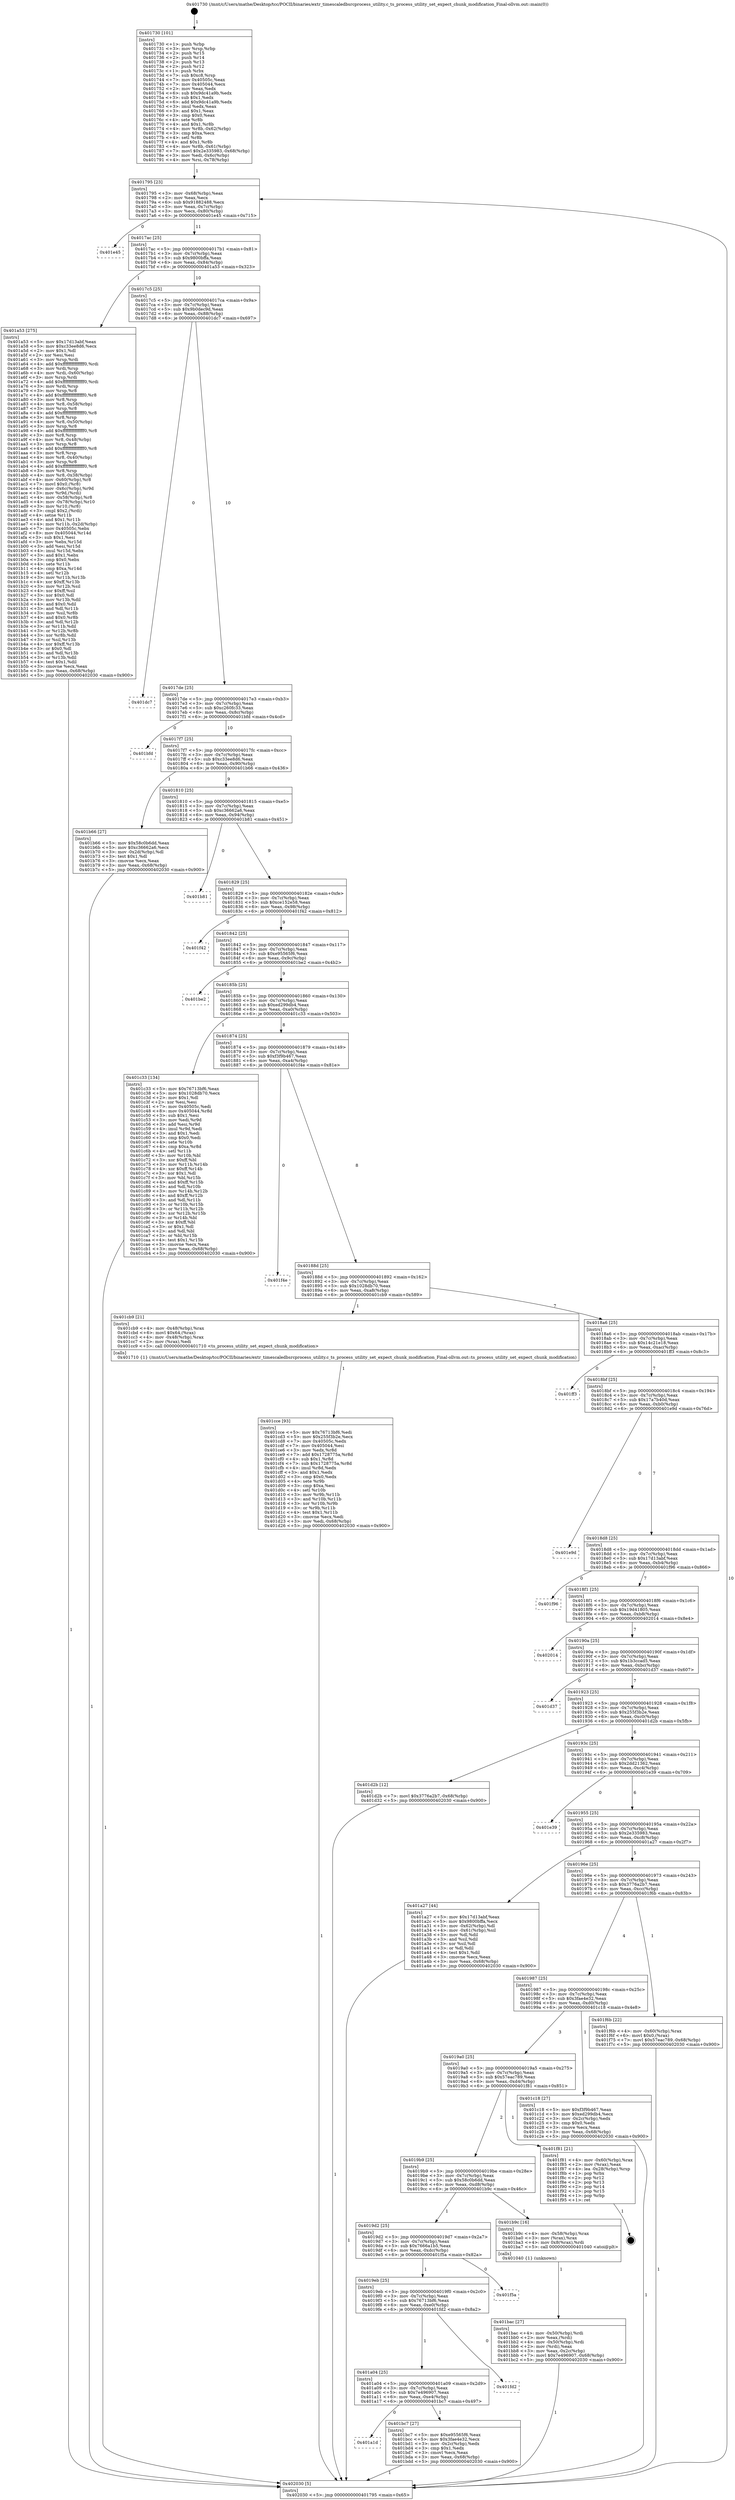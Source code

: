 digraph "0x401730" {
  label = "0x401730 (/mnt/c/Users/mathe/Desktop/tcc/POCII/binaries/extr_timescaledbsrcprocess_utility.c_ts_process_utility_set_expect_chunk_modification_Final-ollvm.out::main(0))"
  labelloc = "t"
  node[shape=record]

  Entry [label="",width=0.3,height=0.3,shape=circle,fillcolor=black,style=filled]
  "0x401795" [label="{
     0x401795 [23]\l
     | [instrs]\l
     &nbsp;&nbsp;0x401795 \<+3\>: mov -0x68(%rbp),%eax\l
     &nbsp;&nbsp;0x401798 \<+2\>: mov %eax,%ecx\l
     &nbsp;&nbsp;0x40179a \<+6\>: sub $0x91882488,%ecx\l
     &nbsp;&nbsp;0x4017a0 \<+3\>: mov %eax,-0x7c(%rbp)\l
     &nbsp;&nbsp;0x4017a3 \<+3\>: mov %ecx,-0x80(%rbp)\l
     &nbsp;&nbsp;0x4017a6 \<+6\>: je 0000000000401e45 \<main+0x715\>\l
  }"]
  "0x401e45" [label="{
     0x401e45\l
  }", style=dashed]
  "0x4017ac" [label="{
     0x4017ac [25]\l
     | [instrs]\l
     &nbsp;&nbsp;0x4017ac \<+5\>: jmp 00000000004017b1 \<main+0x81\>\l
     &nbsp;&nbsp;0x4017b1 \<+3\>: mov -0x7c(%rbp),%eax\l
     &nbsp;&nbsp;0x4017b4 \<+5\>: sub $0x9800bffa,%eax\l
     &nbsp;&nbsp;0x4017b9 \<+6\>: mov %eax,-0x84(%rbp)\l
     &nbsp;&nbsp;0x4017bf \<+6\>: je 0000000000401a53 \<main+0x323\>\l
  }"]
  Exit [label="",width=0.3,height=0.3,shape=circle,fillcolor=black,style=filled,peripheries=2]
  "0x401a53" [label="{
     0x401a53 [275]\l
     | [instrs]\l
     &nbsp;&nbsp;0x401a53 \<+5\>: mov $0x17d13abf,%eax\l
     &nbsp;&nbsp;0x401a58 \<+5\>: mov $0xc33ee8d6,%ecx\l
     &nbsp;&nbsp;0x401a5d \<+2\>: mov $0x1,%dl\l
     &nbsp;&nbsp;0x401a5f \<+2\>: xor %esi,%esi\l
     &nbsp;&nbsp;0x401a61 \<+3\>: mov %rsp,%rdi\l
     &nbsp;&nbsp;0x401a64 \<+4\>: add $0xfffffffffffffff0,%rdi\l
     &nbsp;&nbsp;0x401a68 \<+3\>: mov %rdi,%rsp\l
     &nbsp;&nbsp;0x401a6b \<+4\>: mov %rdi,-0x60(%rbp)\l
     &nbsp;&nbsp;0x401a6f \<+3\>: mov %rsp,%rdi\l
     &nbsp;&nbsp;0x401a72 \<+4\>: add $0xfffffffffffffff0,%rdi\l
     &nbsp;&nbsp;0x401a76 \<+3\>: mov %rdi,%rsp\l
     &nbsp;&nbsp;0x401a79 \<+3\>: mov %rsp,%r8\l
     &nbsp;&nbsp;0x401a7c \<+4\>: add $0xfffffffffffffff0,%r8\l
     &nbsp;&nbsp;0x401a80 \<+3\>: mov %r8,%rsp\l
     &nbsp;&nbsp;0x401a83 \<+4\>: mov %r8,-0x58(%rbp)\l
     &nbsp;&nbsp;0x401a87 \<+3\>: mov %rsp,%r8\l
     &nbsp;&nbsp;0x401a8a \<+4\>: add $0xfffffffffffffff0,%r8\l
     &nbsp;&nbsp;0x401a8e \<+3\>: mov %r8,%rsp\l
     &nbsp;&nbsp;0x401a91 \<+4\>: mov %r8,-0x50(%rbp)\l
     &nbsp;&nbsp;0x401a95 \<+3\>: mov %rsp,%r8\l
     &nbsp;&nbsp;0x401a98 \<+4\>: add $0xfffffffffffffff0,%r8\l
     &nbsp;&nbsp;0x401a9c \<+3\>: mov %r8,%rsp\l
     &nbsp;&nbsp;0x401a9f \<+4\>: mov %r8,-0x48(%rbp)\l
     &nbsp;&nbsp;0x401aa3 \<+3\>: mov %rsp,%r8\l
     &nbsp;&nbsp;0x401aa6 \<+4\>: add $0xfffffffffffffff0,%r8\l
     &nbsp;&nbsp;0x401aaa \<+3\>: mov %r8,%rsp\l
     &nbsp;&nbsp;0x401aad \<+4\>: mov %r8,-0x40(%rbp)\l
     &nbsp;&nbsp;0x401ab1 \<+3\>: mov %rsp,%r8\l
     &nbsp;&nbsp;0x401ab4 \<+4\>: add $0xfffffffffffffff0,%r8\l
     &nbsp;&nbsp;0x401ab8 \<+3\>: mov %r8,%rsp\l
     &nbsp;&nbsp;0x401abb \<+4\>: mov %r8,-0x38(%rbp)\l
     &nbsp;&nbsp;0x401abf \<+4\>: mov -0x60(%rbp),%r8\l
     &nbsp;&nbsp;0x401ac3 \<+7\>: movl $0x0,(%r8)\l
     &nbsp;&nbsp;0x401aca \<+4\>: mov -0x6c(%rbp),%r9d\l
     &nbsp;&nbsp;0x401ace \<+3\>: mov %r9d,(%rdi)\l
     &nbsp;&nbsp;0x401ad1 \<+4\>: mov -0x58(%rbp),%r8\l
     &nbsp;&nbsp;0x401ad5 \<+4\>: mov -0x78(%rbp),%r10\l
     &nbsp;&nbsp;0x401ad9 \<+3\>: mov %r10,(%r8)\l
     &nbsp;&nbsp;0x401adc \<+3\>: cmpl $0x2,(%rdi)\l
     &nbsp;&nbsp;0x401adf \<+4\>: setne %r11b\l
     &nbsp;&nbsp;0x401ae3 \<+4\>: and $0x1,%r11b\l
     &nbsp;&nbsp;0x401ae7 \<+4\>: mov %r11b,-0x2d(%rbp)\l
     &nbsp;&nbsp;0x401aeb \<+7\>: mov 0x40505c,%ebx\l
     &nbsp;&nbsp;0x401af2 \<+8\>: mov 0x405044,%r14d\l
     &nbsp;&nbsp;0x401afa \<+3\>: sub $0x1,%esi\l
     &nbsp;&nbsp;0x401afd \<+3\>: mov %ebx,%r15d\l
     &nbsp;&nbsp;0x401b00 \<+3\>: add %esi,%r15d\l
     &nbsp;&nbsp;0x401b03 \<+4\>: imul %r15d,%ebx\l
     &nbsp;&nbsp;0x401b07 \<+3\>: and $0x1,%ebx\l
     &nbsp;&nbsp;0x401b0a \<+3\>: cmp $0x0,%ebx\l
     &nbsp;&nbsp;0x401b0d \<+4\>: sete %r11b\l
     &nbsp;&nbsp;0x401b11 \<+4\>: cmp $0xa,%r14d\l
     &nbsp;&nbsp;0x401b15 \<+4\>: setl %r12b\l
     &nbsp;&nbsp;0x401b19 \<+3\>: mov %r11b,%r13b\l
     &nbsp;&nbsp;0x401b1c \<+4\>: xor $0xff,%r13b\l
     &nbsp;&nbsp;0x401b20 \<+3\>: mov %r12b,%sil\l
     &nbsp;&nbsp;0x401b23 \<+4\>: xor $0xff,%sil\l
     &nbsp;&nbsp;0x401b27 \<+3\>: xor $0x0,%dl\l
     &nbsp;&nbsp;0x401b2a \<+3\>: mov %r13b,%dil\l
     &nbsp;&nbsp;0x401b2d \<+4\>: and $0x0,%dil\l
     &nbsp;&nbsp;0x401b31 \<+3\>: and %dl,%r11b\l
     &nbsp;&nbsp;0x401b34 \<+3\>: mov %sil,%r8b\l
     &nbsp;&nbsp;0x401b37 \<+4\>: and $0x0,%r8b\l
     &nbsp;&nbsp;0x401b3b \<+3\>: and %dl,%r12b\l
     &nbsp;&nbsp;0x401b3e \<+3\>: or %r11b,%dil\l
     &nbsp;&nbsp;0x401b41 \<+3\>: or %r12b,%r8b\l
     &nbsp;&nbsp;0x401b44 \<+3\>: xor %r8b,%dil\l
     &nbsp;&nbsp;0x401b47 \<+3\>: or %sil,%r13b\l
     &nbsp;&nbsp;0x401b4a \<+4\>: xor $0xff,%r13b\l
     &nbsp;&nbsp;0x401b4e \<+3\>: or $0x0,%dl\l
     &nbsp;&nbsp;0x401b51 \<+3\>: and %dl,%r13b\l
     &nbsp;&nbsp;0x401b54 \<+3\>: or %r13b,%dil\l
     &nbsp;&nbsp;0x401b57 \<+4\>: test $0x1,%dil\l
     &nbsp;&nbsp;0x401b5b \<+3\>: cmovne %ecx,%eax\l
     &nbsp;&nbsp;0x401b5e \<+3\>: mov %eax,-0x68(%rbp)\l
     &nbsp;&nbsp;0x401b61 \<+5\>: jmp 0000000000402030 \<main+0x900\>\l
  }"]
  "0x4017c5" [label="{
     0x4017c5 [25]\l
     | [instrs]\l
     &nbsp;&nbsp;0x4017c5 \<+5\>: jmp 00000000004017ca \<main+0x9a\>\l
     &nbsp;&nbsp;0x4017ca \<+3\>: mov -0x7c(%rbp),%eax\l
     &nbsp;&nbsp;0x4017cd \<+5\>: sub $0x9b0dec9d,%eax\l
     &nbsp;&nbsp;0x4017d2 \<+6\>: mov %eax,-0x88(%rbp)\l
     &nbsp;&nbsp;0x4017d8 \<+6\>: je 0000000000401dc7 \<main+0x697\>\l
  }"]
  "0x401cce" [label="{
     0x401cce [93]\l
     | [instrs]\l
     &nbsp;&nbsp;0x401cce \<+5\>: mov $0x76713bf6,%edi\l
     &nbsp;&nbsp;0x401cd3 \<+5\>: mov $0x255f3b2e,%ecx\l
     &nbsp;&nbsp;0x401cd8 \<+7\>: mov 0x40505c,%edx\l
     &nbsp;&nbsp;0x401cdf \<+7\>: mov 0x405044,%esi\l
     &nbsp;&nbsp;0x401ce6 \<+3\>: mov %edx,%r8d\l
     &nbsp;&nbsp;0x401ce9 \<+7\>: add $0x1728775a,%r8d\l
     &nbsp;&nbsp;0x401cf0 \<+4\>: sub $0x1,%r8d\l
     &nbsp;&nbsp;0x401cf4 \<+7\>: sub $0x1728775a,%r8d\l
     &nbsp;&nbsp;0x401cfb \<+4\>: imul %r8d,%edx\l
     &nbsp;&nbsp;0x401cff \<+3\>: and $0x1,%edx\l
     &nbsp;&nbsp;0x401d02 \<+3\>: cmp $0x0,%edx\l
     &nbsp;&nbsp;0x401d05 \<+4\>: sete %r9b\l
     &nbsp;&nbsp;0x401d09 \<+3\>: cmp $0xa,%esi\l
     &nbsp;&nbsp;0x401d0c \<+4\>: setl %r10b\l
     &nbsp;&nbsp;0x401d10 \<+3\>: mov %r9b,%r11b\l
     &nbsp;&nbsp;0x401d13 \<+3\>: and %r10b,%r11b\l
     &nbsp;&nbsp;0x401d16 \<+3\>: xor %r10b,%r9b\l
     &nbsp;&nbsp;0x401d19 \<+3\>: or %r9b,%r11b\l
     &nbsp;&nbsp;0x401d1c \<+4\>: test $0x1,%r11b\l
     &nbsp;&nbsp;0x401d20 \<+3\>: cmovne %ecx,%edi\l
     &nbsp;&nbsp;0x401d23 \<+3\>: mov %edi,-0x68(%rbp)\l
     &nbsp;&nbsp;0x401d26 \<+5\>: jmp 0000000000402030 \<main+0x900\>\l
  }"]
  "0x401dc7" [label="{
     0x401dc7\l
  }", style=dashed]
  "0x4017de" [label="{
     0x4017de [25]\l
     | [instrs]\l
     &nbsp;&nbsp;0x4017de \<+5\>: jmp 00000000004017e3 \<main+0xb3\>\l
     &nbsp;&nbsp;0x4017e3 \<+3\>: mov -0x7c(%rbp),%eax\l
     &nbsp;&nbsp;0x4017e6 \<+5\>: sub $0xc260fc33,%eax\l
     &nbsp;&nbsp;0x4017eb \<+6\>: mov %eax,-0x8c(%rbp)\l
     &nbsp;&nbsp;0x4017f1 \<+6\>: je 0000000000401bfd \<main+0x4cd\>\l
  }"]
  "0x401a1d" [label="{
     0x401a1d\l
  }", style=dashed]
  "0x401bfd" [label="{
     0x401bfd\l
  }", style=dashed]
  "0x4017f7" [label="{
     0x4017f7 [25]\l
     | [instrs]\l
     &nbsp;&nbsp;0x4017f7 \<+5\>: jmp 00000000004017fc \<main+0xcc\>\l
     &nbsp;&nbsp;0x4017fc \<+3\>: mov -0x7c(%rbp),%eax\l
     &nbsp;&nbsp;0x4017ff \<+5\>: sub $0xc33ee8d6,%eax\l
     &nbsp;&nbsp;0x401804 \<+6\>: mov %eax,-0x90(%rbp)\l
     &nbsp;&nbsp;0x40180a \<+6\>: je 0000000000401b66 \<main+0x436\>\l
  }"]
  "0x401bc7" [label="{
     0x401bc7 [27]\l
     | [instrs]\l
     &nbsp;&nbsp;0x401bc7 \<+5\>: mov $0xe95565f6,%eax\l
     &nbsp;&nbsp;0x401bcc \<+5\>: mov $0x3fae4e32,%ecx\l
     &nbsp;&nbsp;0x401bd1 \<+3\>: mov -0x2c(%rbp),%edx\l
     &nbsp;&nbsp;0x401bd4 \<+3\>: cmp $0x1,%edx\l
     &nbsp;&nbsp;0x401bd7 \<+3\>: cmovl %ecx,%eax\l
     &nbsp;&nbsp;0x401bda \<+3\>: mov %eax,-0x68(%rbp)\l
     &nbsp;&nbsp;0x401bdd \<+5\>: jmp 0000000000402030 \<main+0x900\>\l
  }"]
  "0x401b66" [label="{
     0x401b66 [27]\l
     | [instrs]\l
     &nbsp;&nbsp;0x401b66 \<+5\>: mov $0x58c0b6dd,%eax\l
     &nbsp;&nbsp;0x401b6b \<+5\>: mov $0xc36662a6,%ecx\l
     &nbsp;&nbsp;0x401b70 \<+3\>: mov -0x2d(%rbp),%dl\l
     &nbsp;&nbsp;0x401b73 \<+3\>: test $0x1,%dl\l
     &nbsp;&nbsp;0x401b76 \<+3\>: cmovne %ecx,%eax\l
     &nbsp;&nbsp;0x401b79 \<+3\>: mov %eax,-0x68(%rbp)\l
     &nbsp;&nbsp;0x401b7c \<+5\>: jmp 0000000000402030 \<main+0x900\>\l
  }"]
  "0x401810" [label="{
     0x401810 [25]\l
     | [instrs]\l
     &nbsp;&nbsp;0x401810 \<+5\>: jmp 0000000000401815 \<main+0xe5\>\l
     &nbsp;&nbsp;0x401815 \<+3\>: mov -0x7c(%rbp),%eax\l
     &nbsp;&nbsp;0x401818 \<+5\>: sub $0xc36662a6,%eax\l
     &nbsp;&nbsp;0x40181d \<+6\>: mov %eax,-0x94(%rbp)\l
     &nbsp;&nbsp;0x401823 \<+6\>: je 0000000000401b81 \<main+0x451\>\l
  }"]
  "0x401a04" [label="{
     0x401a04 [25]\l
     | [instrs]\l
     &nbsp;&nbsp;0x401a04 \<+5\>: jmp 0000000000401a09 \<main+0x2d9\>\l
     &nbsp;&nbsp;0x401a09 \<+3\>: mov -0x7c(%rbp),%eax\l
     &nbsp;&nbsp;0x401a0c \<+5\>: sub $0x7e496907,%eax\l
     &nbsp;&nbsp;0x401a11 \<+6\>: mov %eax,-0xe4(%rbp)\l
     &nbsp;&nbsp;0x401a17 \<+6\>: je 0000000000401bc7 \<main+0x497\>\l
  }"]
  "0x401b81" [label="{
     0x401b81\l
  }", style=dashed]
  "0x401829" [label="{
     0x401829 [25]\l
     | [instrs]\l
     &nbsp;&nbsp;0x401829 \<+5\>: jmp 000000000040182e \<main+0xfe\>\l
     &nbsp;&nbsp;0x40182e \<+3\>: mov -0x7c(%rbp),%eax\l
     &nbsp;&nbsp;0x401831 \<+5\>: sub $0xce152e58,%eax\l
     &nbsp;&nbsp;0x401836 \<+6\>: mov %eax,-0x98(%rbp)\l
     &nbsp;&nbsp;0x40183c \<+6\>: je 0000000000401f42 \<main+0x812\>\l
  }"]
  "0x401fd2" [label="{
     0x401fd2\l
  }", style=dashed]
  "0x401f42" [label="{
     0x401f42\l
  }", style=dashed]
  "0x401842" [label="{
     0x401842 [25]\l
     | [instrs]\l
     &nbsp;&nbsp;0x401842 \<+5\>: jmp 0000000000401847 \<main+0x117\>\l
     &nbsp;&nbsp;0x401847 \<+3\>: mov -0x7c(%rbp),%eax\l
     &nbsp;&nbsp;0x40184a \<+5\>: sub $0xe95565f6,%eax\l
     &nbsp;&nbsp;0x40184f \<+6\>: mov %eax,-0x9c(%rbp)\l
     &nbsp;&nbsp;0x401855 \<+6\>: je 0000000000401be2 \<main+0x4b2\>\l
  }"]
  "0x4019eb" [label="{
     0x4019eb [25]\l
     | [instrs]\l
     &nbsp;&nbsp;0x4019eb \<+5\>: jmp 00000000004019f0 \<main+0x2c0\>\l
     &nbsp;&nbsp;0x4019f0 \<+3\>: mov -0x7c(%rbp),%eax\l
     &nbsp;&nbsp;0x4019f3 \<+5\>: sub $0x76713bf6,%eax\l
     &nbsp;&nbsp;0x4019f8 \<+6\>: mov %eax,-0xe0(%rbp)\l
     &nbsp;&nbsp;0x4019fe \<+6\>: je 0000000000401fd2 \<main+0x8a2\>\l
  }"]
  "0x401be2" [label="{
     0x401be2\l
  }", style=dashed]
  "0x40185b" [label="{
     0x40185b [25]\l
     | [instrs]\l
     &nbsp;&nbsp;0x40185b \<+5\>: jmp 0000000000401860 \<main+0x130\>\l
     &nbsp;&nbsp;0x401860 \<+3\>: mov -0x7c(%rbp),%eax\l
     &nbsp;&nbsp;0x401863 \<+5\>: sub $0xed299db4,%eax\l
     &nbsp;&nbsp;0x401868 \<+6\>: mov %eax,-0xa0(%rbp)\l
     &nbsp;&nbsp;0x40186e \<+6\>: je 0000000000401c33 \<main+0x503\>\l
  }"]
  "0x401f5a" [label="{
     0x401f5a\l
  }", style=dashed]
  "0x401c33" [label="{
     0x401c33 [134]\l
     | [instrs]\l
     &nbsp;&nbsp;0x401c33 \<+5\>: mov $0x76713bf6,%eax\l
     &nbsp;&nbsp;0x401c38 \<+5\>: mov $0x1028db70,%ecx\l
     &nbsp;&nbsp;0x401c3d \<+2\>: mov $0x1,%dl\l
     &nbsp;&nbsp;0x401c3f \<+2\>: xor %esi,%esi\l
     &nbsp;&nbsp;0x401c41 \<+7\>: mov 0x40505c,%edi\l
     &nbsp;&nbsp;0x401c48 \<+8\>: mov 0x405044,%r8d\l
     &nbsp;&nbsp;0x401c50 \<+3\>: sub $0x1,%esi\l
     &nbsp;&nbsp;0x401c53 \<+3\>: mov %edi,%r9d\l
     &nbsp;&nbsp;0x401c56 \<+3\>: add %esi,%r9d\l
     &nbsp;&nbsp;0x401c59 \<+4\>: imul %r9d,%edi\l
     &nbsp;&nbsp;0x401c5d \<+3\>: and $0x1,%edi\l
     &nbsp;&nbsp;0x401c60 \<+3\>: cmp $0x0,%edi\l
     &nbsp;&nbsp;0x401c63 \<+4\>: sete %r10b\l
     &nbsp;&nbsp;0x401c67 \<+4\>: cmp $0xa,%r8d\l
     &nbsp;&nbsp;0x401c6b \<+4\>: setl %r11b\l
     &nbsp;&nbsp;0x401c6f \<+3\>: mov %r10b,%bl\l
     &nbsp;&nbsp;0x401c72 \<+3\>: xor $0xff,%bl\l
     &nbsp;&nbsp;0x401c75 \<+3\>: mov %r11b,%r14b\l
     &nbsp;&nbsp;0x401c78 \<+4\>: xor $0xff,%r14b\l
     &nbsp;&nbsp;0x401c7c \<+3\>: xor $0x1,%dl\l
     &nbsp;&nbsp;0x401c7f \<+3\>: mov %bl,%r15b\l
     &nbsp;&nbsp;0x401c82 \<+4\>: and $0xff,%r15b\l
     &nbsp;&nbsp;0x401c86 \<+3\>: and %dl,%r10b\l
     &nbsp;&nbsp;0x401c89 \<+3\>: mov %r14b,%r12b\l
     &nbsp;&nbsp;0x401c8c \<+4\>: and $0xff,%r12b\l
     &nbsp;&nbsp;0x401c90 \<+3\>: and %dl,%r11b\l
     &nbsp;&nbsp;0x401c93 \<+3\>: or %r10b,%r15b\l
     &nbsp;&nbsp;0x401c96 \<+3\>: or %r11b,%r12b\l
     &nbsp;&nbsp;0x401c99 \<+3\>: xor %r12b,%r15b\l
     &nbsp;&nbsp;0x401c9c \<+3\>: or %r14b,%bl\l
     &nbsp;&nbsp;0x401c9f \<+3\>: xor $0xff,%bl\l
     &nbsp;&nbsp;0x401ca2 \<+3\>: or $0x1,%dl\l
     &nbsp;&nbsp;0x401ca5 \<+2\>: and %dl,%bl\l
     &nbsp;&nbsp;0x401ca7 \<+3\>: or %bl,%r15b\l
     &nbsp;&nbsp;0x401caa \<+4\>: test $0x1,%r15b\l
     &nbsp;&nbsp;0x401cae \<+3\>: cmovne %ecx,%eax\l
     &nbsp;&nbsp;0x401cb1 \<+3\>: mov %eax,-0x68(%rbp)\l
     &nbsp;&nbsp;0x401cb4 \<+5\>: jmp 0000000000402030 \<main+0x900\>\l
  }"]
  "0x401874" [label="{
     0x401874 [25]\l
     | [instrs]\l
     &nbsp;&nbsp;0x401874 \<+5\>: jmp 0000000000401879 \<main+0x149\>\l
     &nbsp;&nbsp;0x401879 \<+3\>: mov -0x7c(%rbp),%eax\l
     &nbsp;&nbsp;0x40187c \<+5\>: sub $0xf3f9b467,%eax\l
     &nbsp;&nbsp;0x401881 \<+6\>: mov %eax,-0xa4(%rbp)\l
     &nbsp;&nbsp;0x401887 \<+6\>: je 0000000000401f4e \<main+0x81e\>\l
  }"]
  "0x401bac" [label="{
     0x401bac [27]\l
     | [instrs]\l
     &nbsp;&nbsp;0x401bac \<+4\>: mov -0x50(%rbp),%rdi\l
     &nbsp;&nbsp;0x401bb0 \<+2\>: mov %eax,(%rdi)\l
     &nbsp;&nbsp;0x401bb2 \<+4\>: mov -0x50(%rbp),%rdi\l
     &nbsp;&nbsp;0x401bb6 \<+2\>: mov (%rdi),%eax\l
     &nbsp;&nbsp;0x401bb8 \<+3\>: mov %eax,-0x2c(%rbp)\l
     &nbsp;&nbsp;0x401bbb \<+7\>: movl $0x7e496907,-0x68(%rbp)\l
     &nbsp;&nbsp;0x401bc2 \<+5\>: jmp 0000000000402030 \<main+0x900\>\l
  }"]
  "0x401f4e" [label="{
     0x401f4e\l
  }", style=dashed]
  "0x40188d" [label="{
     0x40188d [25]\l
     | [instrs]\l
     &nbsp;&nbsp;0x40188d \<+5\>: jmp 0000000000401892 \<main+0x162\>\l
     &nbsp;&nbsp;0x401892 \<+3\>: mov -0x7c(%rbp),%eax\l
     &nbsp;&nbsp;0x401895 \<+5\>: sub $0x1028db70,%eax\l
     &nbsp;&nbsp;0x40189a \<+6\>: mov %eax,-0xa8(%rbp)\l
     &nbsp;&nbsp;0x4018a0 \<+6\>: je 0000000000401cb9 \<main+0x589\>\l
  }"]
  "0x4019d2" [label="{
     0x4019d2 [25]\l
     | [instrs]\l
     &nbsp;&nbsp;0x4019d2 \<+5\>: jmp 00000000004019d7 \<main+0x2a7\>\l
     &nbsp;&nbsp;0x4019d7 \<+3\>: mov -0x7c(%rbp),%eax\l
     &nbsp;&nbsp;0x4019da \<+5\>: sub $0x7666a1b5,%eax\l
     &nbsp;&nbsp;0x4019df \<+6\>: mov %eax,-0xdc(%rbp)\l
     &nbsp;&nbsp;0x4019e5 \<+6\>: je 0000000000401f5a \<main+0x82a\>\l
  }"]
  "0x401cb9" [label="{
     0x401cb9 [21]\l
     | [instrs]\l
     &nbsp;&nbsp;0x401cb9 \<+4\>: mov -0x48(%rbp),%rax\l
     &nbsp;&nbsp;0x401cbd \<+6\>: movl $0x64,(%rax)\l
     &nbsp;&nbsp;0x401cc3 \<+4\>: mov -0x48(%rbp),%rax\l
     &nbsp;&nbsp;0x401cc7 \<+2\>: mov (%rax),%edi\l
     &nbsp;&nbsp;0x401cc9 \<+5\>: call 0000000000401710 \<ts_process_utility_set_expect_chunk_modification\>\l
     | [calls]\l
     &nbsp;&nbsp;0x401710 \{1\} (/mnt/c/Users/mathe/Desktop/tcc/POCII/binaries/extr_timescaledbsrcprocess_utility.c_ts_process_utility_set_expect_chunk_modification_Final-ollvm.out::ts_process_utility_set_expect_chunk_modification)\l
  }"]
  "0x4018a6" [label="{
     0x4018a6 [25]\l
     | [instrs]\l
     &nbsp;&nbsp;0x4018a6 \<+5\>: jmp 00000000004018ab \<main+0x17b\>\l
     &nbsp;&nbsp;0x4018ab \<+3\>: mov -0x7c(%rbp),%eax\l
     &nbsp;&nbsp;0x4018ae \<+5\>: sub $0x14c21e18,%eax\l
     &nbsp;&nbsp;0x4018b3 \<+6\>: mov %eax,-0xac(%rbp)\l
     &nbsp;&nbsp;0x4018b9 \<+6\>: je 0000000000401ff3 \<main+0x8c3\>\l
  }"]
  "0x401b9c" [label="{
     0x401b9c [16]\l
     | [instrs]\l
     &nbsp;&nbsp;0x401b9c \<+4\>: mov -0x58(%rbp),%rax\l
     &nbsp;&nbsp;0x401ba0 \<+3\>: mov (%rax),%rax\l
     &nbsp;&nbsp;0x401ba3 \<+4\>: mov 0x8(%rax),%rdi\l
     &nbsp;&nbsp;0x401ba7 \<+5\>: call 0000000000401040 \<atoi@plt\>\l
     | [calls]\l
     &nbsp;&nbsp;0x401040 \{1\} (unknown)\l
  }"]
  "0x401ff3" [label="{
     0x401ff3\l
  }", style=dashed]
  "0x4018bf" [label="{
     0x4018bf [25]\l
     | [instrs]\l
     &nbsp;&nbsp;0x4018bf \<+5\>: jmp 00000000004018c4 \<main+0x194\>\l
     &nbsp;&nbsp;0x4018c4 \<+3\>: mov -0x7c(%rbp),%eax\l
     &nbsp;&nbsp;0x4018c7 \<+5\>: sub $0x17a7b40d,%eax\l
     &nbsp;&nbsp;0x4018cc \<+6\>: mov %eax,-0xb0(%rbp)\l
     &nbsp;&nbsp;0x4018d2 \<+6\>: je 0000000000401e9d \<main+0x76d\>\l
  }"]
  "0x4019b9" [label="{
     0x4019b9 [25]\l
     | [instrs]\l
     &nbsp;&nbsp;0x4019b9 \<+5\>: jmp 00000000004019be \<main+0x28e\>\l
     &nbsp;&nbsp;0x4019be \<+3\>: mov -0x7c(%rbp),%eax\l
     &nbsp;&nbsp;0x4019c1 \<+5\>: sub $0x58c0b6dd,%eax\l
     &nbsp;&nbsp;0x4019c6 \<+6\>: mov %eax,-0xd8(%rbp)\l
     &nbsp;&nbsp;0x4019cc \<+6\>: je 0000000000401b9c \<main+0x46c\>\l
  }"]
  "0x401e9d" [label="{
     0x401e9d\l
  }", style=dashed]
  "0x4018d8" [label="{
     0x4018d8 [25]\l
     | [instrs]\l
     &nbsp;&nbsp;0x4018d8 \<+5\>: jmp 00000000004018dd \<main+0x1ad\>\l
     &nbsp;&nbsp;0x4018dd \<+3\>: mov -0x7c(%rbp),%eax\l
     &nbsp;&nbsp;0x4018e0 \<+5\>: sub $0x17d13abf,%eax\l
     &nbsp;&nbsp;0x4018e5 \<+6\>: mov %eax,-0xb4(%rbp)\l
     &nbsp;&nbsp;0x4018eb \<+6\>: je 0000000000401f96 \<main+0x866\>\l
  }"]
  "0x401f81" [label="{
     0x401f81 [21]\l
     | [instrs]\l
     &nbsp;&nbsp;0x401f81 \<+4\>: mov -0x60(%rbp),%rax\l
     &nbsp;&nbsp;0x401f85 \<+2\>: mov (%rax),%eax\l
     &nbsp;&nbsp;0x401f87 \<+4\>: lea -0x28(%rbp),%rsp\l
     &nbsp;&nbsp;0x401f8b \<+1\>: pop %rbx\l
     &nbsp;&nbsp;0x401f8c \<+2\>: pop %r12\l
     &nbsp;&nbsp;0x401f8e \<+2\>: pop %r13\l
     &nbsp;&nbsp;0x401f90 \<+2\>: pop %r14\l
     &nbsp;&nbsp;0x401f92 \<+2\>: pop %r15\l
     &nbsp;&nbsp;0x401f94 \<+1\>: pop %rbp\l
     &nbsp;&nbsp;0x401f95 \<+1\>: ret\l
  }"]
  "0x401f96" [label="{
     0x401f96\l
  }", style=dashed]
  "0x4018f1" [label="{
     0x4018f1 [25]\l
     | [instrs]\l
     &nbsp;&nbsp;0x4018f1 \<+5\>: jmp 00000000004018f6 \<main+0x1c6\>\l
     &nbsp;&nbsp;0x4018f6 \<+3\>: mov -0x7c(%rbp),%eax\l
     &nbsp;&nbsp;0x4018f9 \<+5\>: sub $0x19d41805,%eax\l
     &nbsp;&nbsp;0x4018fe \<+6\>: mov %eax,-0xb8(%rbp)\l
     &nbsp;&nbsp;0x401904 \<+6\>: je 0000000000402014 \<main+0x8e4\>\l
  }"]
  "0x4019a0" [label="{
     0x4019a0 [25]\l
     | [instrs]\l
     &nbsp;&nbsp;0x4019a0 \<+5\>: jmp 00000000004019a5 \<main+0x275\>\l
     &nbsp;&nbsp;0x4019a5 \<+3\>: mov -0x7c(%rbp),%eax\l
     &nbsp;&nbsp;0x4019a8 \<+5\>: sub $0x57eac789,%eax\l
     &nbsp;&nbsp;0x4019ad \<+6\>: mov %eax,-0xd4(%rbp)\l
     &nbsp;&nbsp;0x4019b3 \<+6\>: je 0000000000401f81 \<main+0x851\>\l
  }"]
  "0x402014" [label="{
     0x402014\l
  }", style=dashed]
  "0x40190a" [label="{
     0x40190a [25]\l
     | [instrs]\l
     &nbsp;&nbsp;0x40190a \<+5\>: jmp 000000000040190f \<main+0x1df\>\l
     &nbsp;&nbsp;0x40190f \<+3\>: mov -0x7c(%rbp),%eax\l
     &nbsp;&nbsp;0x401912 \<+5\>: sub $0x1b3ccad5,%eax\l
     &nbsp;&nbsp;0x401917 \<+6\>: mov %eax,-0xbc(%rbp)\l
     &nbsp;&nbsp;0x40191d \<+6\>: je 0000000000401d37 \<main+0x607\>\l
  }"]
  "0x401c18" [label="{
     0x401c18 [27]\l
     | [instrs]\l
     &nbsp;&nbsp;0x401c18 \<+5\>: mov $0xf3f9b467,%eax\l
     &nbsp;&nbsp;0x401c1d \<+5\>: mov $0xed299db4,%ecx\l
     &nbsp;&nbsp;0x401c22 \<+3\>: mov -0x2c(%rbp),%edx\l
     &nbsp;&nbsp;0x401c25 \<+3\>: cmp $0x0,%edx\l
     &nbsp;&nbsp;0x401c28 \<+3\>: cmove %ecx,%eax\l
     &nbsp;&nbsp;0x401c2b \<+3\>: mov %eax,-0x68(%rbp)\l
     &nbsp;&nbsp;0x401c2e \<+5\>: jmp 0000000000402030 \<main+0x900\>\l
  }"]
  "0x401d37" [label="{
     0x401d37\l
  }", style=dashed]
  "0x401923" [label="{
     0x401923 [25]\l
     | [instrs]\l
     &nbsp;&nbsp;0x401923 \<+5\>: jmp 0000000000401928 \<main+0x1f8\>\l
     &nbsp;&nbsp;0x401928 \<+3\>: mov -0x7c(%rbp),%eax\l
     &nbsp;&nbsp;0x40192b \<+5\>: sub $0x255f3b2e,%eax\l
     &nbsp;&nbsp;0x401930 \<+6\>: mov %eax,-0xc0(%rbp)\l
     &nbsp;&nbsp;0x401936 \<+6\>: je 0000000000401d2b \<main+0x5fb\>\l
  }"]
  "0x401987" [label="{
     0x401987 [25]\l
     | [instrs]\l
     &nbsp;&nbsp;0x401987 \<+5\>: jmp 000000000040198c \<main+0x25c\>\l
     &nbsp;&nbsp;0x40198c \<+3\>: mov -0x7c(%rbp),%eax\l
     &nbsp;&nbsp;0x40198f \<+5\>: sub $0x3fae4e32,%eax\l
     &nbsp;&nbsp;0x401994 \<+6\>: mov %eax,-0xd0(%rbp)\l
     &nbsp;&nbsp;0x40199a \<+6\>: je 0000000000401c18 \<main+0x4e8\>\l
  }"]
  "0x401d2b" [label="{
     0x401d2b [12]\l
     | [instrs]\l
     &nbsp;&nbsp;0x401d2b \<+7\>: movl $0x3776a2b7,-0x68(%rbp)\l
     &nbsp;&nbsp;0x401d32 \<+5\>: jmp 0000000000402030 \<main+0x900\>\l
  }"]
  "0x40193c" [label="{
     0x40193c [25]\l
     | [instrs]\l
     &nbsp;&nbsp;0x40193c \<+5\>: jmp 0000000000401941 \<main+0x211\>\l
     &nbsp;&nbsp;0x401941 \<+3\>: mov -0x7c(%rbp),%eax\l
     &nbsp;&nbsp;0x401944 \<+5\>: sub $0x2dd21362,%eax\l
     &nbsp;&nbsp;0x401949 \<+6\>: mov %eax,-0xc4(%rbp)\l
     &nbsp;&nbsp;0x40194f \<+6\>: je 0000000000401e39 \<main+0x709\>\l
  }"]
  "0x401f6b" [label="{
     0x401f6b [22]\l
     | [instrs]\l
     &nbsp;&nbsp;0x401f6b \<+4\>: mov -0x60(%rbp),%rax\l
     &nbsp;&nbsp;0x401f6f \<+6\>: movl $0x0,(%rax)\l
     &nbsp;&nbsp;0x401f75 \<+7\>: movl $0x57eac789,-0x68(%rbp)\l
     &nbsp;&nbsp;0x401f7c \<+5\>: jmp 0000000000402030 \<main+0x900\>\l
  }"]
  "0x401e39" [label="{
     0x401e39\l
  }", style=dashed]
  "0x401955" [label="{
     0x401955 [25]\l
     | [instrs]\l
     &nbsp;&nbsp;0x401955 \<+5\>: jmp 000000000040195a \<main+0x22a\>\l
     &nbsp;&nbsp;0x40195a \<+3\>: mov -0x7c(%rbp),%eax\l
     &nbsp;&nbsp;0x40195d \<+5\>: sub $0x2e335983,%eax\l
     &nbsp;&nbsp;0x401962 \<+6\>: mov %eax,-0xc8(%rbp)\l
     &nbsp;&nbsp;0x401968 \<+6\>: je 0000000000401a27 \<main+0x2f7\>\l
  }"]
  "0x401730" [label="{
     0x401730 [101]\l
     | [instrs]\l
     &nbsp;&nbsp;0x401730 \<+1\>: push %rbp\l
     &nbsp;&nbsp;0x401731 \<+3\>: mov %rsp,%rbp\l
     &nbsp;&nbsp;0x401734 \<+2\>: push %r15\l
     &nbsp;&nbsp;0x401736 \<+2\>: push %r14\l
     &nbsp;&nbsp;0x401738 \<+2\>: push %r13\l
     &nbsp;&nbsp;0x40173a \<+2\>: push %r12\l
     &nbsp;&nbsp;0x40173c \<+1\>: push %rbx\l
     &nbsp;&nbsp;0x40173d \<+7\>: sub $0xc8,%rsp\l
     &nbsp;&nbsp;0x401744 \<+7\>: mov 0x40505c,%eax\l
     &nbsp;&nbsp;0x40174b \<+7\>: mov 0x405044,%ecx\l
     &nbsp;&nbsp;0x401752 \<+2\>: mov %eax,%edx\l
     &nbsp;&nbsp;0x401754 \<+6\>: sub $0x9dc41a9b,%edx\l
     &nbsp;&nbsp;0x40175a \<+3\>: sub $0x1,%edx\l
     &nbsp;&nbsp;0x40175d \<+6\>: add $0x9dc41a9b,%edx\l
     &nbsp;&nbsp;0x401763 \<+3\>: imul %edx,%eax\l
     &nbsp;&nbsp;0x401766 \<+3\>: and $0x1,%eax\l
     &nbsp;&nbsp;0x401769 \<+3\>: cmp $0x0,%eax\l
     &nbsp;&nbsp;0x40176c \<+4\>: sete %r8b\l
     &nbsp;&nbsp;0x401770 \<+4\>: and $0x1,%r8b\l
     &nbsp;&nbsp;0x401774 \<+4\>: mov %r8b,-0x62(%rbp)\l
     &nbsp;&nbsp;0x401778 \<+3\>: cmp $0xa,%ecx\l
     &nbsp;&nbsp;0x40177b \<+4\>: setl %r8b\l
     &nbsp;&nbsp;0x40177f \<+4\>: and $0x1,%r8b\l
     &nbsp;&nbsp;0x401783 \<+4\>: mov %r8b,-0x61(%rbp)\l
     &nbsp;&nbsp;0x401787 \<+7\>: movl $0x2e335983,-0x68(%rbp)\l
     &nbsp;&nbsp;0x40178e \<+3\>: mov %edi,-0x6c(%rbp)\l
     &nbsp;&nbsp;0x401791 \<+4\>: mov %rsi,-0x78(%rbp)\l
  }"]
  "0x401a27" [label="{
     0x401a27 [44]\l
     | [instrs]\l
     &nbsp;&nbsp;0x401a27 \<+5\>: mov $0x17d13abf,%eax\l
     &nbsp;&nbsp;0x401a2c \<+5\>: mov $0x9800bffa,%ecx\l
     &nbsp;&nbsp;0x401a31 \<+3\>: mov -0x62(%rbp),%dl\l
     &nbsp;&nbsp;0x401a34 \<+4\>: mov -0x61(%rbp),%sil\l
     &nbsp;&nbsp;0x401a38 \<+3\>: mov %dl,%dil\l
     &nbsp;&nbsp;0x401a3b \<+3\>: and %sil,%dil\l
     &nbsp;&nbsp;0x401a3e \<+3\>: xor %sil,%dl\l
     &nbsp;&nbsp;0x401a41 \<+3\>: or %dl,%dil\l
     &nbsp;&nbsp;0x401a44 \<+4\>: test $0x1,%dil\l
     &nbsp;&nbsp;0x401a48 \<+3\>: cmovne %ecx,%eax\l
     &nbsp;&nbsp;0x401a4b \<+3\>: mov %eax,-0x68(%rbp)\l
     &nbsp;&nbsp;0x401a4e \<+5\>: jmp 0000000000402030 \<main+0x900\>\l
  }"]
  "0x40196e" [label="{
     0x40196e [25]\l
     | [instrs]\l
     &nbsp;&nbsp;0x40196e \<+5\>: jmp 0000000000401973 \<main+0x243\>\l
     &nbsp;&nbsp;0x401973 \<+3\>: mov -0x7c(%rbp),%eax\l
     &nbsp;&nbsp;0x401976 \<+5\>: sub $0x3776a2b7,%eax\l
     &nbsp;&nbsp;0x40197b \<+6\>: mov %eax,-0xcc(%rbp)\l
     &nbsp;&nbsp;0x401981 \<+6\>: je 0000000000401f6b \<main+0x83b\>\l
  }"]
  "0x402030" [label="{
     0x402030 [5]\l
     | [instrs]\l
     &nbsp;&nbsp;0x402030 \<+5\>: jmp 0000000000401795 \<main+0x65\>\l
  }"]
  Entry -> "0x401730" [label=" 1"]
  "0x401795" -> "0x401e45" [label=" 0"]
  "0x401795" -> "0x4017ac" [label=" 11"]
  "0x401f81" -> Exit [label=" 1"]
  "0x4017ac" -> "0x401a53" [label=" 1"]
  "0x4017ac" -> "0x4017c5" [label=" 10"]
  "0x401f6b" -> "0x402030" [label=" 1"]
  "0x4017c5" -> "0x401dc7" [label=" 0"]
  "0x4017c5" -> "0x4017de" [label=" 10"]
  "0x401d2b" -> "0x402030" [label=" 1"]
  "0x4017de" -> "0x401bfd" [label=" 0"]
  "0x4017de" -> "0x4017f7" [label=" 10"]
  "0x401cce" -> "0x402030" [label=" 1"]
  "0x4017f7" -> "0x401b66" [label=" 1"]
  "0x4017f7" -> "0x401810" [label=" 9"]
  "0x401cb9" -> "0x401cce" [label=" 1"]
  "0x401810" -> "0x401b81" [label=" 0"]
  "0x401810" -> "0x401829" [label=" 9"]
  "0x401c18" -> "0x402030" [label=" 1"]
  "0x401829" -> "0x401f42" [label=" 0"]
  "0x401829" -> "0x401842" [label=" 9"]
  "0x401bc7" -> "0x402030" [label=" 1"]
  "0x401842" -> "0x401be2" [label=" 0"]
  "0x401842" -> "0x40185b" [label=" 9"]
  "0x401a04" -> "0x401bc7" [label=" 1"]
  "0x40185b" -> "0x401c33" [label=" 1"]
  "0x40185b" -> "0x401874" [label=" 8"]
  "0x401c33" -> "0x402030" [label=" 1"]
  "0x401874" -> "0x401f4e" [label=" 0"]
  "0x401874" -> "0x40188d" [label=" 8"]
  "0x4019eb" -> "0x401fd2" [label=" 0"]
  "0x40188d" -> "0x401cb9" [label=" 1"]
  "0x40188d" -> "0x4018a6" [label=" 7"]
  "0x401a04" -> "0x401a1d" [label=" 0"]
  "0x4018a6" -> "0x401ff3" [label=" 0"]
  "0x4018a6" -> "0x4018bf" [label=" 7"]
  "0x4019d2" -> "0x4019eb" [label=" 1"]
  "0x4018bf" -> "0x401e9d" [label=" 0"]
  "0x4018bf" -> "0x4018d8" [label=" 7"]
  "0x4019eb" -> "0x401a04" [label=" 1"]
  "0x4018d8" -> "0x401f96" [label=" 0"]
  "0x4018d8" -> "0x4018f1" [label=" 7"]
  "0x401bac" -> "0x402030" [label=" 1"]
  "0x4018f1" -> "0x402014" [label=" 0"]
  "0x4018f1" -> "0x40190a" [label=" 7"]
  "0x4019b9" -> "0x4019d2" [label=" 1"]
  "0x40190a" -> "0x401d37" [label=" 0"]
  "0x40190a" -> "0x401923" [label=" 7"]
  "0x4019b9" -> "0x401b9c" [label=" 1"]
  "0x401923" -> "0x401d2b" [label=" 1"]
  "0x401923" -> "0x40193c" [label=" 6"]
  "0x4019a0" -> "0x4019b9" [label=" 2"]
  "0x40193c" -> "0x401e39" [label=" 0"]
  "0x40193c" -> "0x401955" [label=" 6"]
  "0x4019a0" -> "0x401f81" [label=" 1"]
  "0x401955" -> "0x401a27" [label=" 1"]
  "0x401955" -> "0x40196e" [label=" 5"]
  "0x401a27" -> "0x402030" [label=" 1"]
  "0x401730" -> "0x401795" [label=" 1"]
  "0x402030" -> "0x401795" [label=" 10"]
  "0x401987" -> "0x4019a0" [label=" 3"]
  "0x401a53" -> "0x402030" [label=" 1"]
  "0x401b66" -> "0x402030" [label=" 1"]
  "0x401b9c" -> "0x401bac" [label=" 1"]
  "0x40196e" -> "0x401f6b" [label=" 1"]
  "0x40196e" -> "0x401987" [label=" 4"]
  "0x4019d2" -> "0x401f5a" [label=" 0"]
  "0x401987" -> "0x401c18" [label=" 1"]
}

